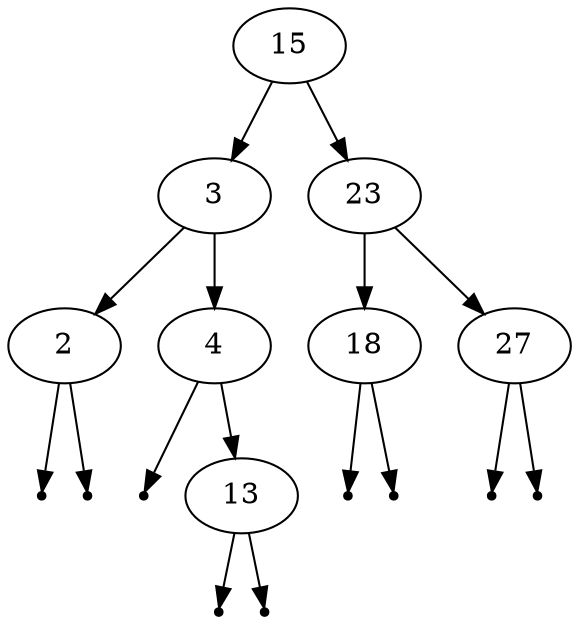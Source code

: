 digraph {
graph [ordering="out"];
15 -> 3;
3 -> 2;
null0[shape=point]
2 -> null0;
null1[shape=point]
2 -> null1;
3 -> 4;
null2[shape=point]
4 -> null2;
4 -> 13;
null3[shape=point]
13 -> null3;
null4[shape=point]
13 -> null4;
15 -> 23;
23 -> 18;
null5[shape=point]
18 -> null5;
null6[shape=point]
18 -> null6;
23 -> 27;
null7[shape=point]
27 -> null7;
null8[shape=point]
27 -> null8;
}
